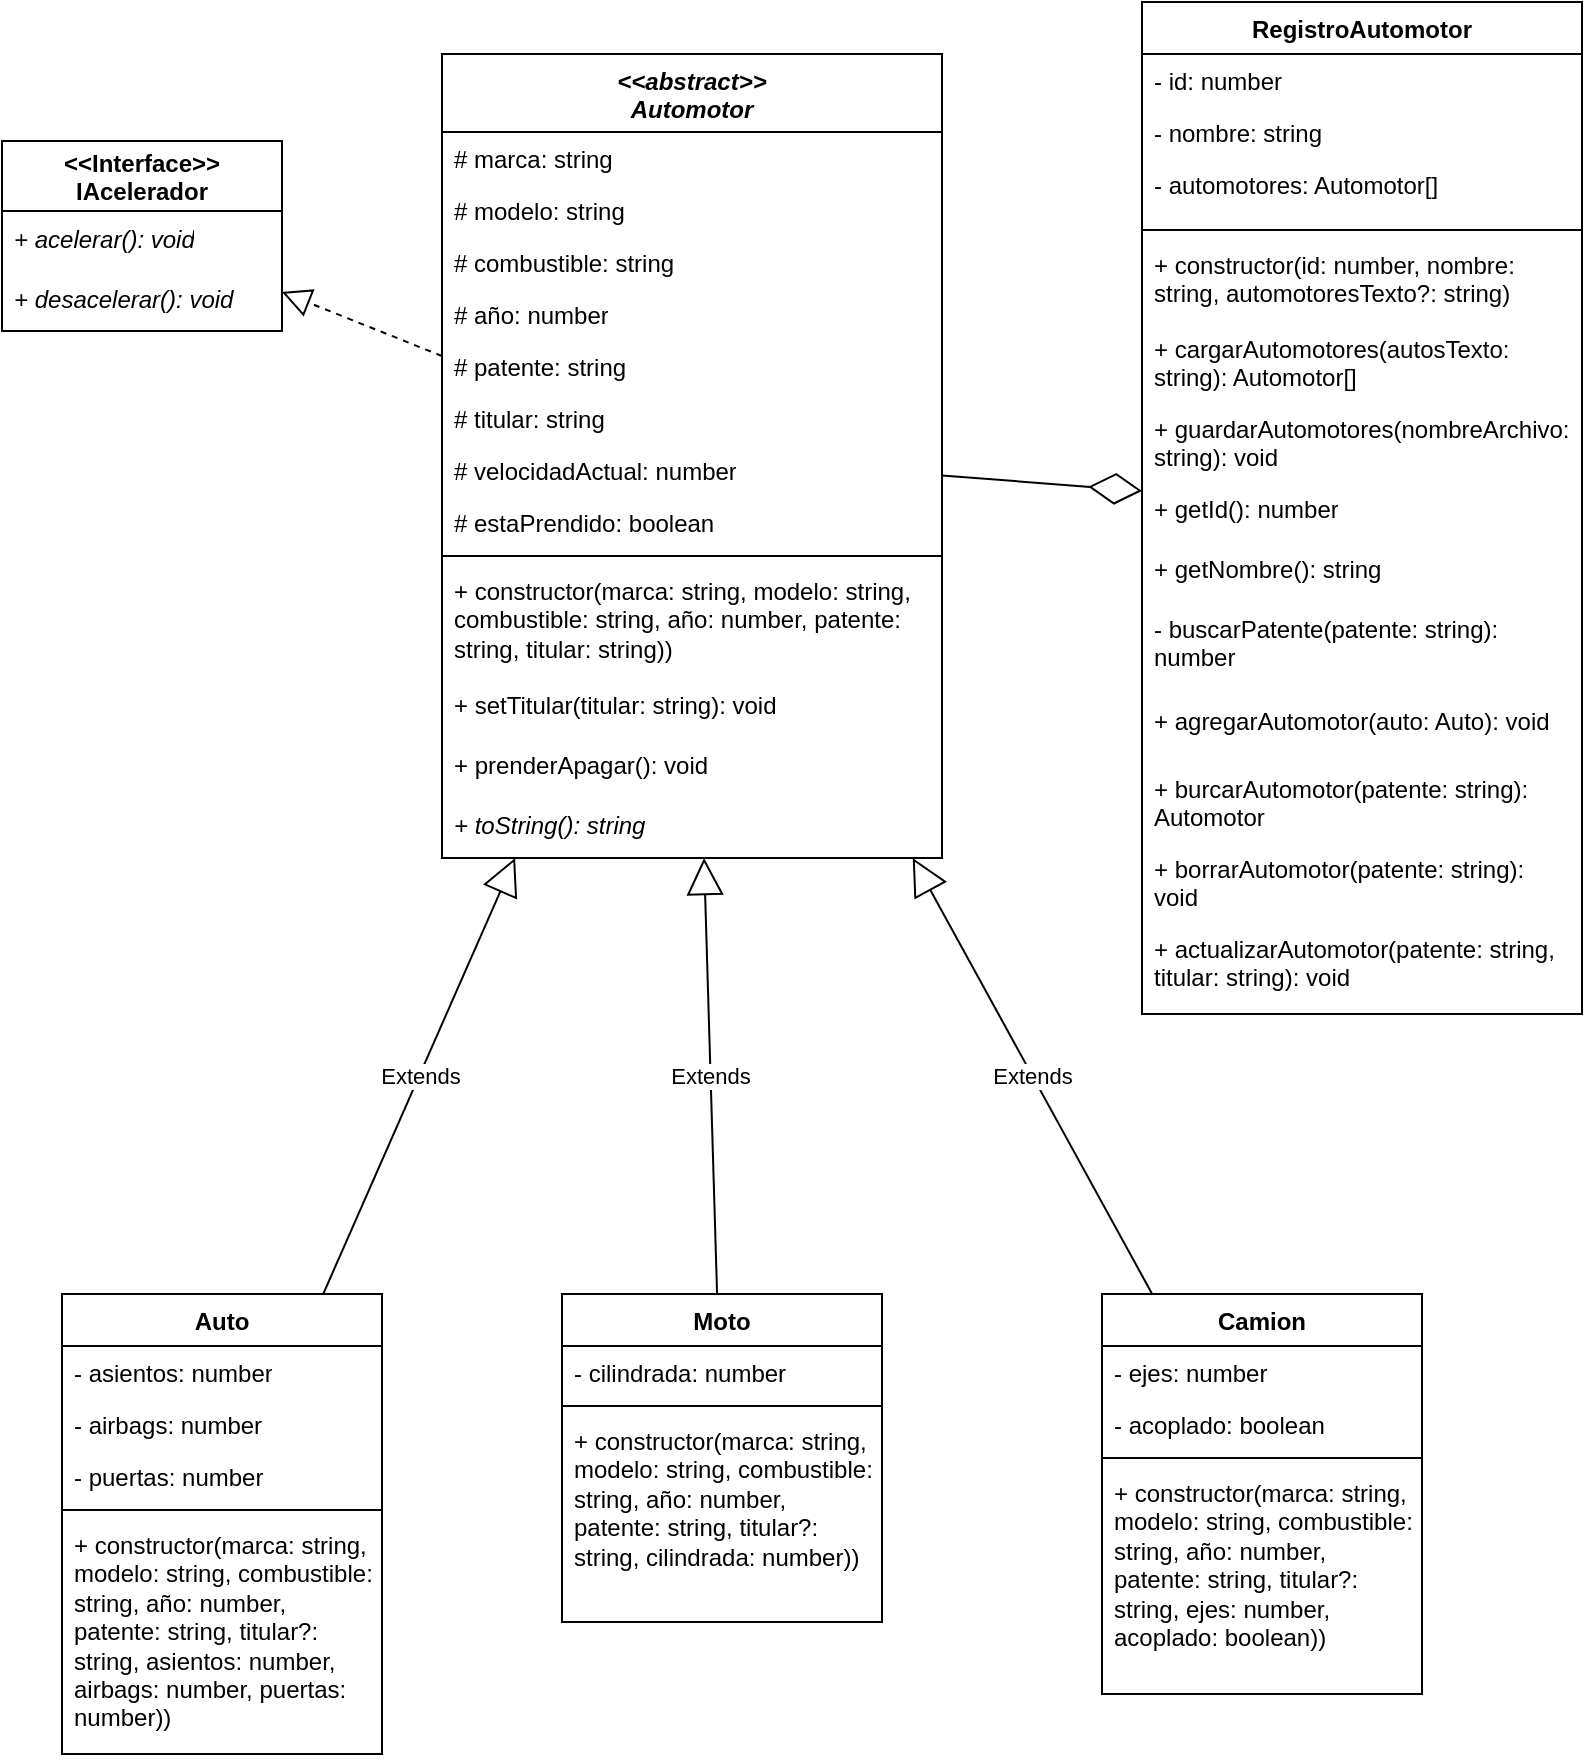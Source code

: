 <mxfile version="11.1.1" type="device"><diagram id="yoMpDMCcUmjJN4zVUWrQ" name="Page-1"><mxGraphModel dx="1102" dy="654" grid="1" gridSize="10" guides="1" tooltips="1" connect="1" arrows="1" fold="1" page="1" pageScale="1" pageWidth="827" pageHeight="1169" math="0" shadow="0"><root><mxCell id="0"/><mxCell id="1" parent="0"/><mxCell id="R3fQeO5sOxD5xzXBB9im-1" value="Auto" style="swimlane;fontStyle=1;align=center;verticalAlign=top;childLayout=stackLayout;horizontal=1;startSize=26;horizontalStack=0;resizeParent=1;resizeParentMax=0;resizeLast=0;collapsible=1;marginBottom=0;whiteSpace=wrap;" parent="1" vertex="1"><mxGeometry x="40" y="663" width="160" height="230" as="geometry"/></mxCell><mxCell id="R3fQeO5sOxD5xzXBB9im-2" value="- asientos: number" style="text;strokeColor=none;fillColor=none;align=left;verticalAlign=top;spacingLeft=4;spacingRight=4;overflow=hidden;rotatable=0;points=[[0,0.5],[1,0.5]];portConstraint=eastwest;whiteSpace=wrap;" parent="R3fQeO5sOxD5xzXBB9im-1" vertex="1"><mxGeometry y="26" width="160" height="26" as="geometry"/></mxCell><mxCell id="R3fQeO5sOxD5xzXBB9im-41" value="- airbags: number" style="text;strokeColor=none;fillColor=none;align=left;verticalAlign=top;spacingLeft=4;spacingRight=4;overflow=hidden;rotatable=0;points=[[0,0.5],[1,0.5]];portConstraint=eastwest;whiteSpace=wrap;" parent="R3fQeO5sOxD5xzXBB9im-1" vertex="1"><mxGeometry y="52" width="160" height="26" as="geometry"/></mxCell><mxCell id="R3fQeO5sOxD5xzXBB9im-15" value="- puertas: number" style="text;strokeColor=none;fillColor=none;align=left;verticalAlign=top;spacingLeft=4;spacingRight=4;overflow=hidden;rotatable=0;points=[[0,0.5],[1,0.5]];portConstraint=eastwest;whiteSpace=wrap;" parent="R3fQeO5sOxD5xzXBB9im-1" vertex="1"><mxGeometry y="78" width="160" height="26" as="geometry"/></mxCell><mxCell id="R3fQeO5sOxD5xzXBB9im-3" value="" style="line;strokeWidth=1;fillColor=none;align=left;verticalAlign=middle;spacingTop=-1;spacingLeft=3;spacingRight=3;rotatable=0;labelPosition=right;points=[];portConstraint=eastwest;whiteSpace=wrap;" parent="R3fQeO5sOxD5xzXBB9im-1" vertex="1"><mxGeometry y="104" width="160" height="8" as="geometry"/></mxCell><mxCell id="R3fQeO5sOxD5xzXBB9im-17" value="+ constructor(marca: string, modelo: string, combustible: string, año: number, patente: string, titular?: string, asientos: number, airbags: number, puertas: number))" style="text;strokeColor=none;fillColor=none;align=left;verticalAlign=top;spacingLeft=4;spacingRight=4;overflow=hidden;rotatable=0;points=[[0,0.5],[1,0.5]];portConstraint=eastwest;whiteSpace=wrap;" parent="R3fQeO5sOxD5xzXBB9im-1" vertex="1"><mxGeometry y="112" width="160" height="118" as="geometry"/></mxCell><mxCell id="R3fQeO5sOxD5xzXBB9im-18" value="Moto" style="swimlane;fontStyle=1;align=center;verticalAlign=top;childLayout=stackLayout;horizontal=1;startSize=26;horizontalStack=0;resizeParent=1;resizeParentMax=0;resizeLast=0;collapsible=1;marginBottom=0;whiteSpace=wrap;" parent="1" vertex="1"><mxGeometry x="290" y="663" width="160" height="164" as="geometry"/></mxCell><mxCell id="R3fQeO5sOxD5xzXBB9im-19" value="- cilindrada: number" style="text;strokeColor=none;fillColor=none;align=left;verticalAlign=top;spacingLeft=4;spacingRight=4;overflow=hidden;rotatable=0;points=[[0,0.5],[1,0.5]];portConstraint=eastwest;whiteSpace=wrap;" parent="R3fQeO5sOxD5xzXBB9im-18" vertex="1"><mxGeometry y="26" width="160" height="26" as="geometry"/></mxCell><mxCell id="R3fQeO5sOxD5xzXBB9im-21" value="" style="line;strokeWidth=1;fillColor=none;align=left;verticalAlign=middle;spacingTop=-1;spacingLeft=3;spacingRight=3;rotatable=0;labelPosition=right;points=[];portConstraint=eastwest;whiteSpace=wrap;" parent="R3fQeO5sOxD5xzXBB9im-18" vertex="1"><mxGeometry y="52" width="160" height="8" as="geometry"/></mxCell><mxCell id="R3fQeO5sOxD5xzXBB9im-22" value="+ constructor(marca: string, modelo: string, combustible: string, año: number, patente: string, titular?: string, cilindrada: number))" style="text;strokeColor=none;fillColor=none;align=left;verticalAlign=top;spacingLeft=4;spacingRight=4;overflow=hidden;rotatable=0;points=[[0,0.5],[1,0.5]];portConstraint=eastwest;whiteSpace=wrap;" parent="R3fQeO5sOxD5xzXBB9im-18" vertex="1"><mxGeometry y="60" width="160" height="104" as="geometry"/></mxCell><mxCell id="R3fQeO5sOxD5xzXBB9im-25" value="Camion" style="swimlane;fontStyle=1;align=center;verticalAlign=top;childLayout=stackLayout;horizontal=1;startSize=26;horizontalStack=0;resizeParent=1;resizeParentMax=0;resizeLast=0;collapsible=1;marginBottom=0;whiteSpace=wrap;" parent="1" vertex="1"><mxGeometry x="560" y="663" width="160" height="200" as="geometry"/></mxCell><mxCell id="R3fQeO5sOxD5xzXBB9im-26" value="- ejes: number" style="text;strokeColor=none;fillColor=none;align=left;verticalAlign=top;spacingLeft=4;spacingRight=4;overflow=hidden;rotatable=0;points=[[0,0.5],[1,0.5]];portConstraint=eastwest;whiteSpace=wrap;" parent="R3fQeO5sOxD5xzXBB9im-25" vertex="1"><mxGeometry y="26" width="160" height="26" as="geometry"/></mxCell><mxCell id="R3fQeO5sOxD5xzXBB9im-31" value="- acoplado: boolean" style="text;strokeColor=none;fillColor=none;align=left;verticalAlign=top;spacingLeft=4;spacingRight=4;overflow=hidden;rotatable=0;points=[[0,0.5],[1,0.5]];portConstraint=eastwest;whiteSpace=wrap;" parent="R3fQeO5sOxD5xzXBB9im-25" vertex="1"><mxGeometry y="52" width="160" height="26" as="geometry"/></mxCell><mxCell id="R3fQeO5sOxD5xzXBB9im-27" value="" style="line;strokeWidth=1;fillColor=none;align=left;verticalAlign=middle;spacingTop=-1;spacingLeft=3;spacingRight=3;rotatable=0;labelPosition=right;points=[];portConstraint=eastwest;whiteSpace=wrap;" parent="R3fQeO5sOxD5xzXBB9im-25" vertex="1"><mxGeometry y="78" width="160" height="8" as="geometry"/></mxCell><mxCell id="R3fQeO5sOxD5xzXBB9im-28" value="+ constructor(marca: string, modelo: string, combustible: string, año: number, patente: string, titular?: string, ejes: number, acoplado: boolean))" style="text;strokeColor=none;fillColor=none;align=left;verticalAlign=top;spacingLeft=4;spacingRight=4;overflow=hidden;rotatable=0;points=[[0,0.5],[1,0.5]];portConstraint=eastwest;whiteSpace=wrap;" parent="R3fQeO5sOxD5xzXBB9im-25" vertex="1"><mxGeometry y="86" width="160" height="114" as="geometry"/></mxCell><mxCell id="R3fQeO5sOxD5xzXBB9im-5" value="&lt;&lt;abstract&gt;&gt;&#10;Automotor" style="swimlane;fontStyle=3;align=center;verticalAlign=top;childLayout=stackLayout;horizontal=1;startSize=39;horizontalStack=0;resizeParent=1;resizeParentMax=0;resizeLast=0;collapsible=1;marginBottom=0;whiteSpace=wrap;" parent="1" vertex="1"><mxGeometry x="230" y="43" width="250" height="402" as="geometry"/></mxCell><mxCell id="R3fQeO5sOxD5xzXBB9im-6" value="# marca: string" style="text;strokeColor=none;fillColor=none;align=left;verticalAlign=top;spacingLeft=4;spacingRight=4;overflow=hidden;rotatable=0;points=[[0,0.5],[1,0.5]];portConstraint=eastwest;whiteSpace=wrap;" parent="R3fQeO5sOxD5xzXBB9im-5" vertex="1"><mxGeometry y="39" width="250" height="26" as="geometry"/></mxCell><mxCell id="R3fQeO5sOxD5xzXBB9im-9" value="# modelo: string" style="text;strokeColor=none;fillColor=none;align=left;verticalAlign=top;spacingLeft=4;spacingRight=4;overflow=hidden;rotatable=0;points=[[0,0.5],[1,0.5]];portConstraint=eastwest;whiteSpace=wrap;" parent="R3fQeO5sOxD5xzXBB9im-5" vertex="1"><mxGeometry y="65" width="250" height="26" as="geometry"/></mxCell><mxCell id="R3fQeO5sOxD5xzXBB9im-10" value="# combustible: string" style="text;strokeColor=none;fillColor=none;align=left;verticalAlign=top;spacingLeft=4;spacingRight=4;overflow=hidden;rotatable=0;points=[[0,0.5],[1,0.5]];portConstraint=eastwest;whiteSpace=wrap;" parent="R3fQeO5sOxD5xzXBB9im-5" vertex="1"><mxGeometry y="91" width="250" height="26" as="geometry"/></mxCell><mxCell id="R3fQeO5sOxD5xzXBB9im-11" value="# año: number" style="text;strokeColor=none;fillColor=none;align=left;verticalAlign=top;spacingLeft=4;spacingRight=4;overflow=hidden;rotatable=0;points=[[0,0.5],[1,0.5]];portConstraint=eastwest;whiteSpace=wrap;" parent="R3fQeO5sOxD5xzXBB9im-5" vertex="1"><mxGeometry y="117" width="250" height="26" as="geometry"/></mxCell><mxCell id="R3fQeO5sOxD5xzXBB9im-12" value="# patente: string" style="text;strokeColor=none;fillColor=none;align=left;verticalAlign=top;spacingLeft=4;spacingRight=4;overflow=hidden;rotatable=0;points=[[0,0.5],[1,0.5]];portConstraint=eastwest;whiteSpace=wrap;" parent="R3fQeO5sOxD5xzXBB9im-5" vertex="1"><mxGeometry y="143" width="250" height="26" as="geometry"/></mxCell><mxCell id="R3fQeO5sOxD5xzXBB9im-49" value="# titular: string" style="text;strokeColor=none;fillColor=none;align=left;verticalAlign=top;spacingLeft=4;spacingRight=4;overflow=hidden;rotatable=0;points=[[0,0.5],[1,0.5]];portConstraint=eastwest;whiteSpace=wrap;" parent="R3fQeO5sOxD5xzXBB9im-5" vertex="1"><mxGeometry y="169" width="250" height="26" as="geometry"/></mxCell><mxCell id="snzqHpnYf6gnqIX58C7V-4" value="# velocidadActual: number" style="text;strokeColor=none;fillColor=none;align=left;verticalAlign=top;spacingLeft=4;spacingRight=4;overflow=hidden;rotatable=0;points=[[0,0.5],[1,0.5]];portConstraint=eastwest;whiteSpace=wrap;" vertex="1" parent="R3fQeO5sOxD5xzXBB9im-5"><mxGeometry y="195" width="250" height="26" as="geometry"/></mxCell><mxCell id="R3fQeO5sOxD5xzXBB9im-13" value="# estaPrendido: boolean" style="text;strokeColor=none;fillColor=none;align=left;verticalAlign=top;spacingLeft=4;spacingRight=4;overflow=hidden;rotatable=0;points=[[0,0.5],[1,0.5]];portConstraint=eastwest;whiteSpace=wrap;" parent="R3fQeO5sOxD5xzXBB9im-5" vertex="1"><mxGeometry y="221" width="250" height="26" as="geometry"/></mxCell><mxCell id="R3fQeO5sOxD5xzXBB9im-7" value="" style="line;strokeWidth=1;fillColor=none;align=left;verticalAlign=middle;spacingTop=-1;spacingLeft=3;spacingRight=3;rotatable=0;labelPosition=right;points=[];portConstraint=eastwest;whiteSpace=wrap;" parent="R3fQeO5sOxD5xzXBB9im-5" vertex="1"><mxGeometry y="247" width="250" height="8" as="geometry"/></mxCell><mxCell id="R3fQeO5sOxD5xzXBB9im-8" value="+ constructor(marca: string, modelo: string, combustible: string, año: number, patente: string, titular: string))" style="text;strokeColor=none;fillColor=none;align=left;verticalAlign=top;spacingLeft=4;spacingRight=4;overflow=hidden;rotatable=0;points=[[0,0.5],[1,0.5]];portConstraint=eastwest;whiteSpace=wrap;" parent="R3fQeO5sOxD5xzXBB9im-5" vertex="1"><mxGeometry y="255" width="250" height="57" as="geometry"/></mxCell><mxCell id="R3fQeO5sOxD5xzXBB9im-14" value="+ setTitular(titular: string): void" style="text;strokeColor=none;fillColor=none;align=left;verticalAlign=top;spacingLeft=4;spacingRight=4;overflow=hidden;rotatable=0;points=[[0,0.5],[1,0.5]];portConstraint=eastwest;whiteSpace=wrap;" parent="R3fQeO5sOxD5xzXBB9im-5" vertex="1"><mxGeometry y="312" width="250" height="30" as="geometry"/></mxCell><mxCell id="snzqHpnYf6gnqIX58C7V-17" value="+ prenderApagar(): void" style="text;strokeColor=none;fillColor=none;align=left;verticalAlign=top;spacingLeft=4;spacingRight=4;overflow=hidden;rotatable=0;points=[[0,0.5],[1,0.5]];portConstraint=eastwest;whiteSpace=wrap;fontStyle=0" vertex="1" parent="R3fQeO5sOxD5xzXBB9im-5"><mxGeometry y="342" width="250" height="30" as="geometry"/></mxCell><mxCell id="snzqHpnYf6gnqIX58C7V-2" value="+ toString(): string" style="text;strokeColor=none;fillColor=none;align=left;verticalAlign=top;spacingLeft=4;spacingRight=4;overflow=hidden;rotatable=0;points=[[0,0.5],[1,0.5]];portConstraint=eastwest;whiteSpace=wrap;fontStyle=2" vertex="1" parent="R3fQeO5sOxD5xzXBB9im-5"><mxGeometry y="372" width="250" height="30" as="geometry"/></mxCell><mxCell id="R3fQeO5sOxD5xzXBB9im-16" value="Extends" style="endArrow=block;endSize=16;endFill=0;html=1;" parent="1" source="R3fQeO5sOxD5xzXBB9im-1" target="R3fQeO5sOxD5xzXBB9im-5" edge="1"><mxGeometry width="160" relative="1" as="geometry"><mxPoint x="20" y="530" as="sourcePoint"/><mxPoint x="180" y="530" as="targetPoint"/></mxGeometry></mxCell><mxCell id="R3fQeO5sOxD5xzXBB9im-24" value="Extends" style="endArrow=block;endSize=16;endFill=0;html=1;" parent="1" source="R3fQeO5sOxD5xzXBB9im-18" target="R3fQeO5sOxD5xzXBB9im-5" edge="1"><mxGeometry width="160" relative="1" as="geometry"><mxPoint x="149.054" y="485" as="sourcePoint"/><mxPoint x="240" y="338.696" as="targetPoint"/></mxGeometry></mxCell><mxCell id="R3fQeO5sOxD5xzXBB9im-30" value="Extends" style="endArrow=block;endSize=16;endFill=0;html=1;" parent="1" source="R3fQeO5sOxD5xzXBB9im-25" target="R3fQeO5sOxD5xzXBB9im-5" edge="1"><mxGeometry width="160" relative="1" as="geometry"><mxPoint x="327.703" y="485" as="sourcePoint"/><mxPoint x="324.398" y="367" as="targetPoint"/></mxGeometry></mxCell><mxCell id="R3fQeO5sOxD5xzXBB9im-36" value="RegistroAutomotor" style="swimlane;fontStyle=1;align=center;verticalAlign=top;childLayout=stackLayout;horizontal=1;startSize=26;horizontalStack=0;resizeParent=1;resizeParentMax=0;resizeLast=0;collapsible=1;marginBottom=0;whiteSpace=wrap;" parent="1" vertex="1"><mxGeometry x="580" y="17" width="220" height="506" as="geometry"/></mxCell><mxCell id="R3fQeO5sOxD5xzXBB9im-33" value="- id: number" style="text;strokeColor=none;fillColor=none;align=left;verticalAlign=top;spacingLeft=4;spacingRight=4;overflow=hidden;rotatable=0;points=[[0,0.5],[1,0.5]];portConstraint=eastwest;whiteSpace=wrap;" parent="R3fQeO5sOxD5xzXBB9im-36" vertex="1"><mxGeometry y="26" width="220" height="26" as="geometry"/></mxCell><mxCell id="R3fQeO5sOxD5xzXBB9im-37" value="- nombre: string" style="text;strokeColor=none;fillColor=none;align=left;verticalAlign=top;spacingLeft=4;spacingRight=4;overflow=hidden;rotatable=0;points=[[0,0.5],[1,0.5]];portConstraint=eastwest;whiteSpace=wrap;" parent="R3fQeO5sOxD5xzXBB9im-36" vertex="1"><mxGeometry y="52" width="220" height="26" as="geometry"/></mxCell><mxCell id="R3fQeO5sOxD5xzXBB9im-40" value="- automotores: Automotor[]" style="text;strokeColor=none;fillColor=none;align=left;verticalAlign=top;spacingLeft=4;spacingRight=4;overflow=hidden;rotatable=0;points=[[0,0.5],[1,0.5]];portConstraint=eastwest;whiteSpace=wrap;" parent="R3fQeO5sOxD5xzXBB9im-36" vertex="1"><mxGeometry y="78" width="220" height="32" as="geometry"/></mxCell><mxCell id="R3fQeO5sOxD5xzXBB9im-38" value="" style="line;strokeWidth=1;fillColor=none;align=left;verticalAlign=middle;spacingTop=-1;spacingLeft=3;spacingRight=3;rotatable=0;labelPosition=right;points=[];portConstraint=eastwest;whiteSpace=wrap;" parent="R3fQeO5sOxD5xzXBB9im-36" vertex="1"><mxGeometry y="110" width="220" height="8" as="geometry"/></mxCell><mxCell id="R3fQeO5sOxD5xzXBB9im-39" value="+ constructor(id: number, nombre: string, automotoresTexto?: string)" style="text;strokeColor=none;fillColor=none;align=left;verticalAlign=top;spacingLeft=4;spacingRight=4;overflow=hidden;rotatable=0;points=[[0,0.5],[1,0.5]];portConstraint=eastwest;whiteSpace=wrap;" parent="R3fQeO5sOxD5xzXBB9im-36" vertex="1"><mxGeometry y="118" width="220" height="42" as="geometry"/></mxCell><mxCell id="R3fQeO5sOxD5xzXBB9im-43" value="+ cargarAutomotores(autosTexto: string): Automotor[]" style="text;strokeColor=none;fillColor=none;align=left;verticalAlign=top;spacingLeft=4;spacingRight=4;overflow=hidden;rotatable=0;points=[[0,0.5],[1,0.5]];portConstraint=eastwest;whiteSpace=wrap;" parent="R3fQeO5sOxD5xzXBB9im-36" vertex="1"><mxGeometry y="160" width="220" height="40" as="geometry"/></mxCell><mxCell id="snzqHpnYf6gnqIX58C7V-16" value="+ guardarAutomotores(nombreArchivo: string): void" style="text;strokeColor=none;fillColor=none;align=left;verticalAlign=top;spacingLeft=4;spacingRight=4;overflow=hidden;rotatable=0;points=[[0,0.5],[1,0.5]];portConstraint=eastwest;whiteSpace=wrap;" vertex="1" parent="R3fQeO5sOxD5xzXBB9im-36"><mxGeometry y="200" width="220" height="40" as="geometry"/></mxCell><mxCell id="snzqHpnYf6gnqIX58C7V-7" value="+ getId(): number" style="text;strokeColor=none;fillColor=none;align=left;verticalAlign=top;spacingLeft=4;spacingRight=4;overflow=hidden;rotatable=0;points=[[0,0.5],[1,0.5]];portConstraint=eastwest;whiteSpace=wrap;" vertex="1" parent="R3fQeO5sOxD5xzXBB9im-36"><mxGeometry y="240" width="220" height="30" as="geometry"/></mxCell><mxCell id="snzqHpnYf6gnqIX58C7V-8" value="+ getNombre(): string" style="text;strokeColor=none;fillColor=none;align=left;verticalAlign=top;spacingLeft=4;spacingRight=4;overflow=hidden;rotatable=0;points=[[0,0.5],[1,0.5]];portConstraint=eastwest;whiteSpace=wrap;" vertex="1" parent="R3fQeO5sOxD5xzXBB9im-36"><mxGeometry y="270" width="220" height="30" as="geometry"/></mxCell><mxCell id="R3fQeO5sOxD5xzXBB9im-44" value="- buscarPatente(patente: string): number" style="text;strokeColor=none;fillColor=none;align=left;verticalAlign=top;spacingLeft=4;spacingRight=4;overflow=hidden;rotatable=0;points=[[0,0.5],[1,0.5]];portConstraint=eastwest;whiteSpace=wrap;" parent="R3fQeO5sOxD5xzXBB9im-36" vertex="1"><mxGeometry y="300" width="220" height="46" as="geometry"/></mxCell><mxCell id="R3fQeO5sOxD5xzXBB9im-45" value="+ agregarAutomotor(auto: Auto): void" style="text;strokeColor=none;fillColor=none;align=left;verticalAlign=top;spacingLeft=4;spacingRight=4;overflow=hidden;rotatable=0;points=[[0,0.5],[1,0.5]];portConstraint=eastwest;whiteSpace=wrap;" parent="R3fQeO5sOxD5xzXBB9im-36" vertex="1"><mxGeometry y="346" width="220" height="34" as="geometry"/></mxCell><mxCell id="R3fQeO5sOxD5xzXBB9im-46" value="+ burcarAutomotor(patente: string): Automotor" style="text;strokeColor=none;fillColor=none;align=left;verticalAlign=top;spacingLeft=4;spacingRight=4;overflow=hidden;rotatable=0;points=[[0,0.5],[1,0.5]];portConstraint=eastwest;whiteSpace=wrap;" parent="R3fQeO5sOxD5xzXBB9im-36" vertex="1"><mxGeometry y="380" width="220" height="40" as="geometry"/></mxCell><mxCell id="R3fQeO5sOxD5xzXBB9im-47" value="+ borrarAutomotor(patente: string): void" style="text;strokeColor=none;fillColor=none;align=left;verticalAlign=top;spacingLeft=4;spacingRight=4;overflow=hidden;rotatable=0;points=[[0,0.5],[1,0.5]];portConstraint=eastwest;whiteSpace=wrap;" parent="R3fQeO5sOxD5xzXBB9im-36" vertex="1"><mxGeometry y="420" width="220" height="40" as="geometry"/></mxCell><mxCell id="R3fQeO5sOxD5xzXBB9im-48" value="+ actualizarAutomotor(patente: string, titular: string): void" style="text;strokeColor=none;fillColor=none;align=left;verticalAlign=top;spacingLeft=4;spacingRight=4;overflow=hidden;rotatable=0;points=[[0,0.5],[1,0.5]];portConstraint=eastwest;whiteSpace=wrap;" parent="R3fQeO5sOxD5xzXBB9im-36" vertex="1"><mxGeometry y="460" width="220" height="46" as="geometry"/></mxCell><mxCell id="R3fQeO5sOxD5xzXBB9im-42" value="" style="endArrow=diamondThin;endFill=0;endSize=24;html=1;" parent="1" source="R3fQeO5sOxD5xzXBB9im-5" target="R3fQeO5sOxD5xzXBB9im-36" edge="1"><mxGeometry width="160" relative="1" as="geometry"><mxPoint x="80" y="730" as="sourcePoint"/><mxPoint x="240" y="730" as="targetPoint"/></mxGeometry></mxCell><mxCell id="snzqHpnYf6gnqIX58C7V-11" value="&lt;&lt;Interface&gt;&gt;&#10;IAcelerador" style="swimlane;fontStyle=1;childLayout=stackLayout;horizontal=1;startSize=35;fillColor=none;horizontalStack=0;resizeParent=1;resizeParentMax=0;resizeLast=0;collapsible=1;marginBottom=0;" vertex="1" parent="1"><mxGeometry x="10" y="86.5" width="140" height="95" as="geometry"/></mxCell><mxCell id="snzqHpnYf6gnqIX58C7V-6" value="+ acelerar(): void" style="text;strokeColor=none;fillColor=none;align=left;verticalAlign=top;spacingLeft=4;spacingRight=4;overflow=hidden;rotatable=0;points=[[0,0.5],[1,0.5]];portConstraint=eastwest;whiteSpace=wrap;fontStyle=2" vertex="1" parent="snzqHpnYf6gnqIX58C7V-11"><mxGeometry y="35" width="140" height="30" as="geometry"/></mxCell><mxCell id="snzqHpnYf6gnqIX58C7V-5" value="+ desacelerar(): void" style="text;strokeColor=none;fillColor=none;align=left;verticalAlign=top;spacingLeft=4;spacingRight=4;overflow=hidden;rotatable=0;points=[[0,0.5],[1,0.5]];portConstraint=eastwest;whiteSpace=wrap;fontStyle=2" vertex="1" parent="snzqHpnYf6gnqIX58C7V-11"><mxGeometry y="65" width="140" height="30" as="geometry"/></mxCell><mxCell id="snzqHpnYf6gnqIX58C7V-15" value="" style="endArrow=block;dashed=1;endFill=0;endSize=12;html=1;" edge="1" parent="1" source="R3fQeO5sOxD5xzXBB9im-5" target="snzqHpnYf6gnqIX58C7V-11"><mxGeometry width="160" relative="1" as="geometry"><mxPoint x="10" y="950" as="sourcePoint"/><mxPoint x="170" y="950" as="targetPoint"/></mxGeometry></mxCell></root></mxGraphModel></diagram></mxfile>